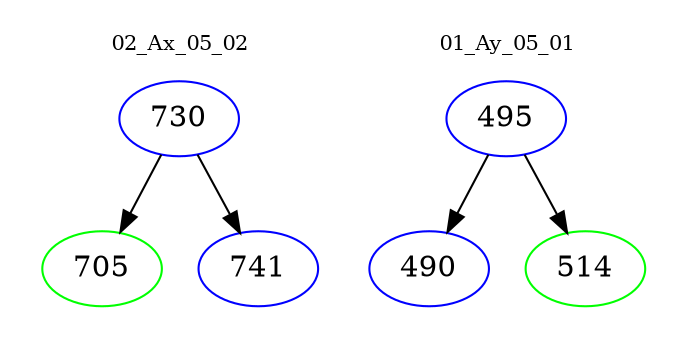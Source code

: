 digraph{
subgraph cluster_0 {
color = white
label = "02_Ax_05_02";
fontsize=10;
T0_730 [label="730", color="blue"]
T0_730 -> T0_705 [color="black"]
T0_705 [label="705", color="green"]
T0_730 -> T0_741 [color="black"]
T0_741 [label="741", color="blue"]
}
subgraph cluster_1 {
color = white
label = "01_Ay_05_01";
fontsize=10;
T1_495 [label="495", color="blue"]
T1_495 -> T1_490 [color="black"]
T1_490 [label="490", color="blue"]
T1_495 -> T1_514 [color="black"]
T1_514 [label="514", color="green"]
}
}
